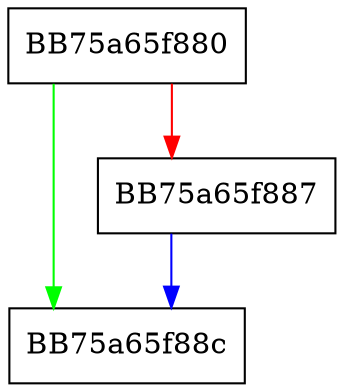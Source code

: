 digraph autoLowerSignal {
  node [shape="box"];
  graph [splines=ortho];
  BB75a65f880 -> BB75a65f88c [color="green"];
  BB75a65f880 -> BB75a65f887 [color="red"];
  BB75a65f887 -> BB75a65f88c [color="blue"];
}
